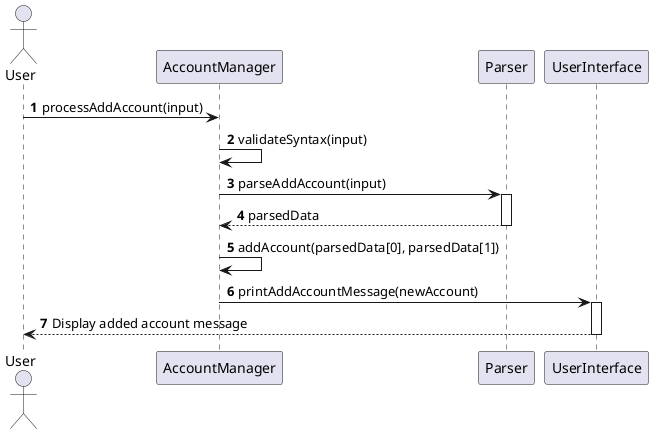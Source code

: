@startuml
'https://plantuml.com/sequence-diagram

autonumber

actor User
participant "AccountManager" as AM
participant "Parser" as P
participant "UserInterface" as UI

User -> AM: processAddAccount(input)
AM -> AM: validateSyntax(input)
AM -> P: parseAddAccount(input)
activate P
P --> AM: parsedData
deactivate P
AM -> AM: addAccount(parsedData[0], parsedData[1])
AM -> UI: printAddAccountMessage(newAccount)
activate UI
UI --> User: Display added account message
deactivate UI
@enduml